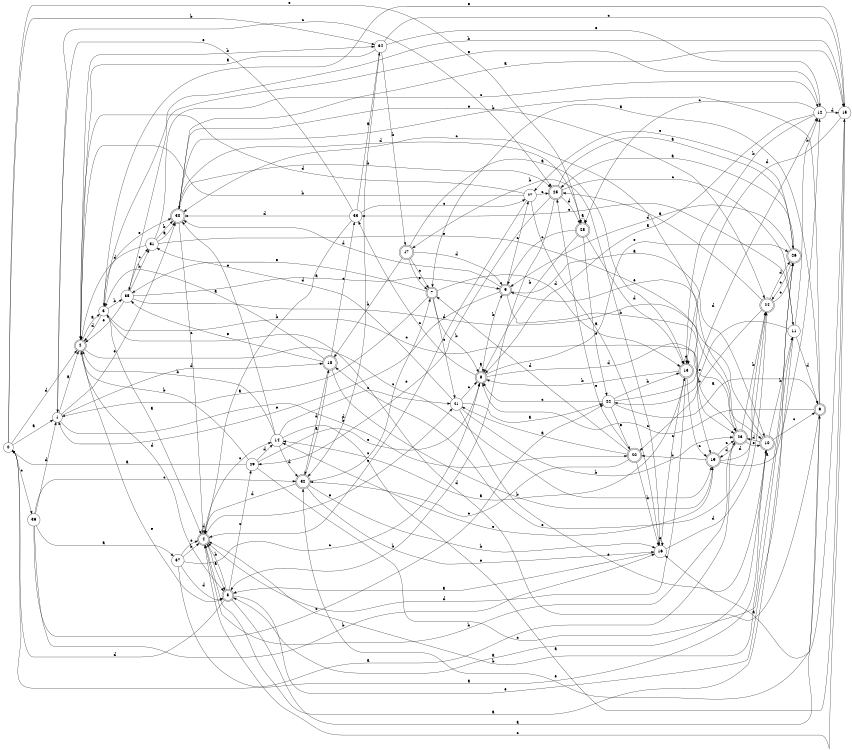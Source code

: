 digraph n31_2 {
__start0 [label="" shape="none"];

rankdir=LR;
size="8,5";

s0 [style="filled", color="black", fillcolor="white" shape="circle", label="0"];
s1 [style="filled", color="black", fillcolor="white" shape="circle", label="1"];
s2 [style="rounded,filled", color="black", fillcolor="white" shape="doublecircle", label="2"];
s3 [style="filled", color="black", fillcolor="white" shape="circle", label="3"];
s4 [style="rounded,filled", color="black", fillcolor="white" shape="doublecircle", label="4"];
s5 [style="rounded,filled", color="black", fillcolor="white" shape="doublecircle", label="5"];
s6 [style="rounded,filled", color="black", fillcolor="white" shape="doublecircle", label="6"];
s7 [style="rounded,filled", color="black", fillcolor="white" shape="doublecircle", label="7"];
s8 [style="rounded,filled", color="black", fillcolor="white" shape="doublecircle", label="8"];
s9 [style="rounded,filled", color="black", fillcolor="white" shape="doublecircle", label="9"];
s10 [style="rounded,filled", color="black", fillcolor="white" shape="doublecircle", label="10"];
s11 [style="filled", color="black", fillcolor="white" shape="circle", label="11"];
s12 [style="filled", color="black", fillcolor="white" shape="circle", label="12"];
s13 [style="rounded,filled", color="black", fillcolor="white" shape="doublecircle", label="13"];
s14 [style="filled", color="black", fillcolor="white" shape="circle", label="14"];
s15 [style="filled", color="black", fillcolor="white" shape="circle", label="15"];
s16 [style="filled", color="black", fillcolor="white" shape="circle", label="16"];
s17 [style="rounded,filled", color="black", fillcolor="white" shape="doublecircle", label="17"];
s18 [style="rounded,filled", color="black", fillcolor="white" shape="doublecircle", label="18"];
s19 [style="rounded,filled", color="black", fillcolor="white" shape="doublecircle", label="19"];
s20 [style="rounded,filled", color="black", fillcolor="white" shape="doublecircle", label="20"];
s21 [style="filled", color="black", fillcolor="white" shape="circle", label="21"];
s22 [style="filled", color="black", fillcolor="white" shape="circle", label="22"];
s23 [style="rounded,filled", color="black", fillcolor="white" shape="doublecircle", label="23"];
s24 [style="rounded,filled", color="black", fillcolor="white" shape="doublecircle", label="24"];
s25 [style="rounded,filled", color="black", fillcolor="white" shape="doublecircle", label="25"];
s26 [style="rounded,filled", color="black", fillcolor="white" shape="doublecircle", label="26"];
s27 [style="filled", color="black", fillcolor="white" shape="circle", label="27"];
s28 [style="rounded,filled", color="black", fillcolor="white" shape="doublecircle", label="28"];
s29 [style="filled", color="black", fillcolor="white" shape="circle", label="29"];
s30 [style="rounded,filled", color="black", fillcolor="white" shape="doublecircle", label="30"];
s31 [style="filled", color="black", fillcolor="white" shape="circle", label="31"];
s32 [style="rounded,filled", color="black", fillcolor="white" shape="doublecircle", label="32"];
s33 [style="filled", color="black", fillcolor="white" shape="circle", label="33"];
s34 [style="filled", color="black", fillcolor="white" shape="circle", label="34"];
s35 [style="filled", color="black", fillcolor="white" shape="circle", label="35"];
s36 [style="filled", color="black", fillcolor="white" shape="circle", label="36"];
s37 [style="filled", color="black", fillcolor="white" shape="circle", label="37"];
s0 -> s1 [label="a"];
s0 -> s34 [label="b"];
s0 -> s36 [label="c"];
s0 -> s2 [label="d"];
s0 -> s28 [label="e"];
s1 -> s2 [label="a"];
s1 -> s20 [label="b"];
s1 -> s25 [label="c"];
s1 -> s18 [label="d"];
s1 -> s30 [label="e"];
s2 -> s3 [label="a"];
s2 -> s34 [label="b"];
s2 -> s19 [label="c"];
s2 -> s5 [label="d"];
s2 -> s5 [label="e"];
s3 -> s4 [label="a"];
s3 -> s35 [label="b"];
s3 -> s19 [label="c"];
s3 -> s2 [label="d"];
s3 -> s30 [label="e"];
s4 -> s5 [label="a"];
s4 -> s23 [label="b"];
s4 -> s14 [label="c"];
s4 -> s4 [label="d"];
s4 -> s21 [label="e"];
s5 -> s6 [label="a"];
s5 -> s4 [label="b"];
s5 -> s29 [label="c"];
s5 -> s0 [label="d"];
s5 -> s26 [label="e"];
s6 -> s7 [label="a"];
s6 -> s30 [label="b"];
s6 -> s8 [label="c"];
s6 -> s3 [label="d"];
s6 -> s32 [label="e"];
s7 -> s1 [label="a"];
s7 -> s8 [label="b"];
s7 -> s21 [label="c"];
s7 -> s13 [label="d"];
s7 -> s35 [label="e"];
s8 -> s8 [label="a"];
s8 -> s9 [label="b"];
s8 -> s33 [label="c"];
s8 -> s23 [label="d"];
s8 -> s26 [label="e"];
s9 -> s10 [label="a"];
s9 -> s23 [label="b"];
s9 -> s27 [label="c"];
s9 -> s30 [label="d"];
s9 -> s1 [label="e"];
s10 -> s5 [label="a"];
s10 -> s11 [label="b"];
s10 -> s6 [label="c"];
s10 -> s23 [label="d"];
s10 -> s9 [label="e"];
s11 -> s4 [label="a"];
s11 -> s12 [label="b"];
s11 -> s33 [label="c"];
s11 -> s6 [label="d"];
s11 -> s22 [label="e"];
s12 -> s8 [label="a"];
s12 -> s13 [label="b"];
s12 -> s28 [label="c"];
s12 -> s15 [label="d"];
s12 -> s35 [label="e"];
s13 -> s14 [label="a"];
s13 -> s8 [label="b"];
s13 -> s19 [label="c"];
s13 -> s4 [label="d"];
s13 -> s13 [label="e"];
s14 -> s15 [label="a"];
s14 -> s2 [label="b"];
s14 -> s21 [label="c"];
s14 -> s32 [label="d"];
s14 -> s30 [label="e"];
s15 -> s16 [label="a"];
s15 -> s3 [label="b"];
s15 -> s4 [label="c"];
s15 -> s13 [label="d"];
s15 -> s3 [label="e"];
s16 -> s5 [label="a"];
s16 -> s17 [label="b"];
s16 -> s13 [label="c"];
s16 -> s24 [label="d"];
s16 -> s16 [label="e"];
s17 -> s13 [label="a"];
s17 -> s18 [label="b"];
s17 -> s7 [label="c"];
s17 -> s9 [label="d"];
s17 -> s7 [label="e"];
s18 -> s3 [label="a"];
s18 -> s19 [label="b"];
s18 -> s33 [label="c"];
s18 -> s32 [label="d"];
s18 -> s35 [label="e"];
s19 -> s12 [label="a"];
s19 -> s20 [label="b"];
s19 -> s23 [label="c"];
s19 -> s24 [label="d"];
s19 -> s14 [label="e"];
s20 -> s21 [label="a"];
s20 -> s16 [label="b"];
s20 -> s32 [label="c"];
s20 -> s7 [label="d"];
s20 -> s25 [label="e"];
s21 -> s22 [label="a"];
s21 -> s23 [label="b"];
s21 -> s8 [label="c"];
s21 -> s31 [label="d"];
s21 -> s10 [label="e"];
s22 -> s6 [label="a"];
s22 -> s13 [label="b"];
s22 -> s8 [label="c"];
s22 -> s12 [label="d"];
s22 -> s20 [label="e"];
s23 -> s0 [label="a"];
s23 -> s24 [label="b"];
s23 -> s30 [label="c"];
s23 -> s19 [label="d"];
s23 -> s10 [label="e"];
s24 -> s25 [label="a"];
s24 -> s20 [label="b"];
s24 -> s26 [label="c"];
s24 -> s26 [label="d"];
s24 -> s18 [label="e"];
s25 -> s26 [label="a"];
s25 -> s5 [label="b"];
s25 -> s11 [label="c"];
s25 -> s28 [label="d"];
s25 -> s29 [label="e"];
s26 -> s25 [label="a"];
s26 -> s4 [label="b"];
s26 -> s24 [label="c"];
s26 -> s9 [label="d"];
s26 -> s27 [label="e"];
s27 -> s16 [label="a"];
s27 -> s2 [label="b"];
s27 -> s25 [label="c"];
s27 -> s2 [label="d"];
s27 -> s4 [label="e"];
s28 -> s28 [label="a"];
s28 -> s8 [label="b"];
s28 -> s9 [label="c"];
s28 -> s13 [label="d"];
s28 -> s22 [label="e"];
s29 -> s0 [label="a"];
s29 -> s2 [label="b"];
s29 -> s11 [label="c"];
s29 -> s14 [label="d"];
s29 -> s8 [label="e"];
s30 -> s15 [label="a"];
s30 -> s25 [label="b"];
s30 -> s4 [label="c"];
s30 -> s28 [label="d"];
s30 -> s24 [label="e"];
s31 -> s30 [label="a"];
s31 -> s30 [label="b"];
s31 -> s12 [label="c"];
s31 -> s2 [label="d"];
s31 -> s23 [label="e"];
s32 -> s18 [label="a"];
s32 -> s16 [label="b"];
s32 -> s7 [label="c"];
s32 -> s4 [label="d"];
s32 -> s16 [label="e"];
s33 -> s34 [label="a"];
s33 -> s4 [label="b"];
s33 -> s27 [label="c"];
s33 -> s30 [label="d"];
s33 -> s1 [label="e"];
s34 -> s2 [label="a"];
s34 -> s17 [label="b"];
s34 -> s15 [label="c"];
s34 -> s32 [label="d"];
s34 -> s12 [label="e"];
s35 -> s9 [label="a"];
s35 -> s31 [label="b"];
s35 -> s31 [label="c"];
s35 -> s10 [label="d"];
s35 -> s2 [label="e"];
s36 -> s37 [label="a"];
s36 -> s16 [label="b"];
s36 -> s32 [label="c"];
s36 -> s1 [label="d"];
s36 -> s22 [label="e"];
s37 -> s10 [label="a"];
s37 -> s4 [label="b"];
s37 -> s8 [label="c"];
s37 -> s5 [label="d"];
s37 -> s4 [label="e"];

}
